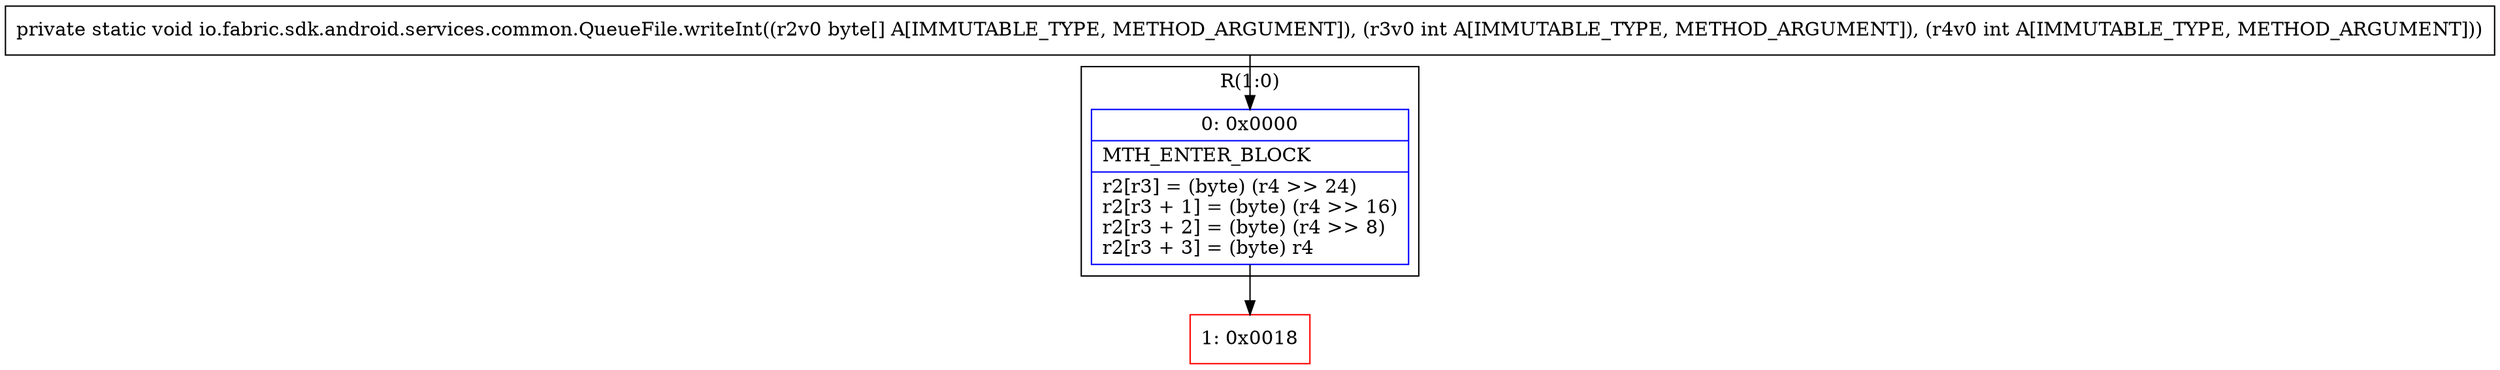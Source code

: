 digraph "CFG forio.fabric.sdk.android.services.common.QueueFile.writeInt([BII)V" {
subgraph cluster_Region_1333008877 {
label = "R(1:0)";
node [shape=record,color=blue];
Node_0 [shape=record,label="{0\:\ 0x0000|MTH_ENTER_BLOCK\l|r2[r3] = (byte) (r4 \>\> 24)\lr2[r3 + 1] = (byte) (r4 \>\> 16)\lr2[r3 + 2] = (byte) (r4 \>\> 8)\lr2[r3 + 3] = (byte) r4\l}"];
}
Node_1 [shape=record,color=red,label="{1\:\ 0x0018}"];
MethodNode[shape=record,label="{private static void io.fabric.sdk.android.services.common.QueueFile.writeInt((r2v0 byte[] A[IMMUTABLE_TYPE, METHOD_ARGUMENT]), (r3v0 int A[IMMUTABLE_TYPE, METHOD_ARGUMENT]), (r4v0 int A[IMMUTABLE_TYPE, METHOD_ARGUMENT])) }"];
MethodNode -> Node_0;
Node_0 -> Node_1;
}

